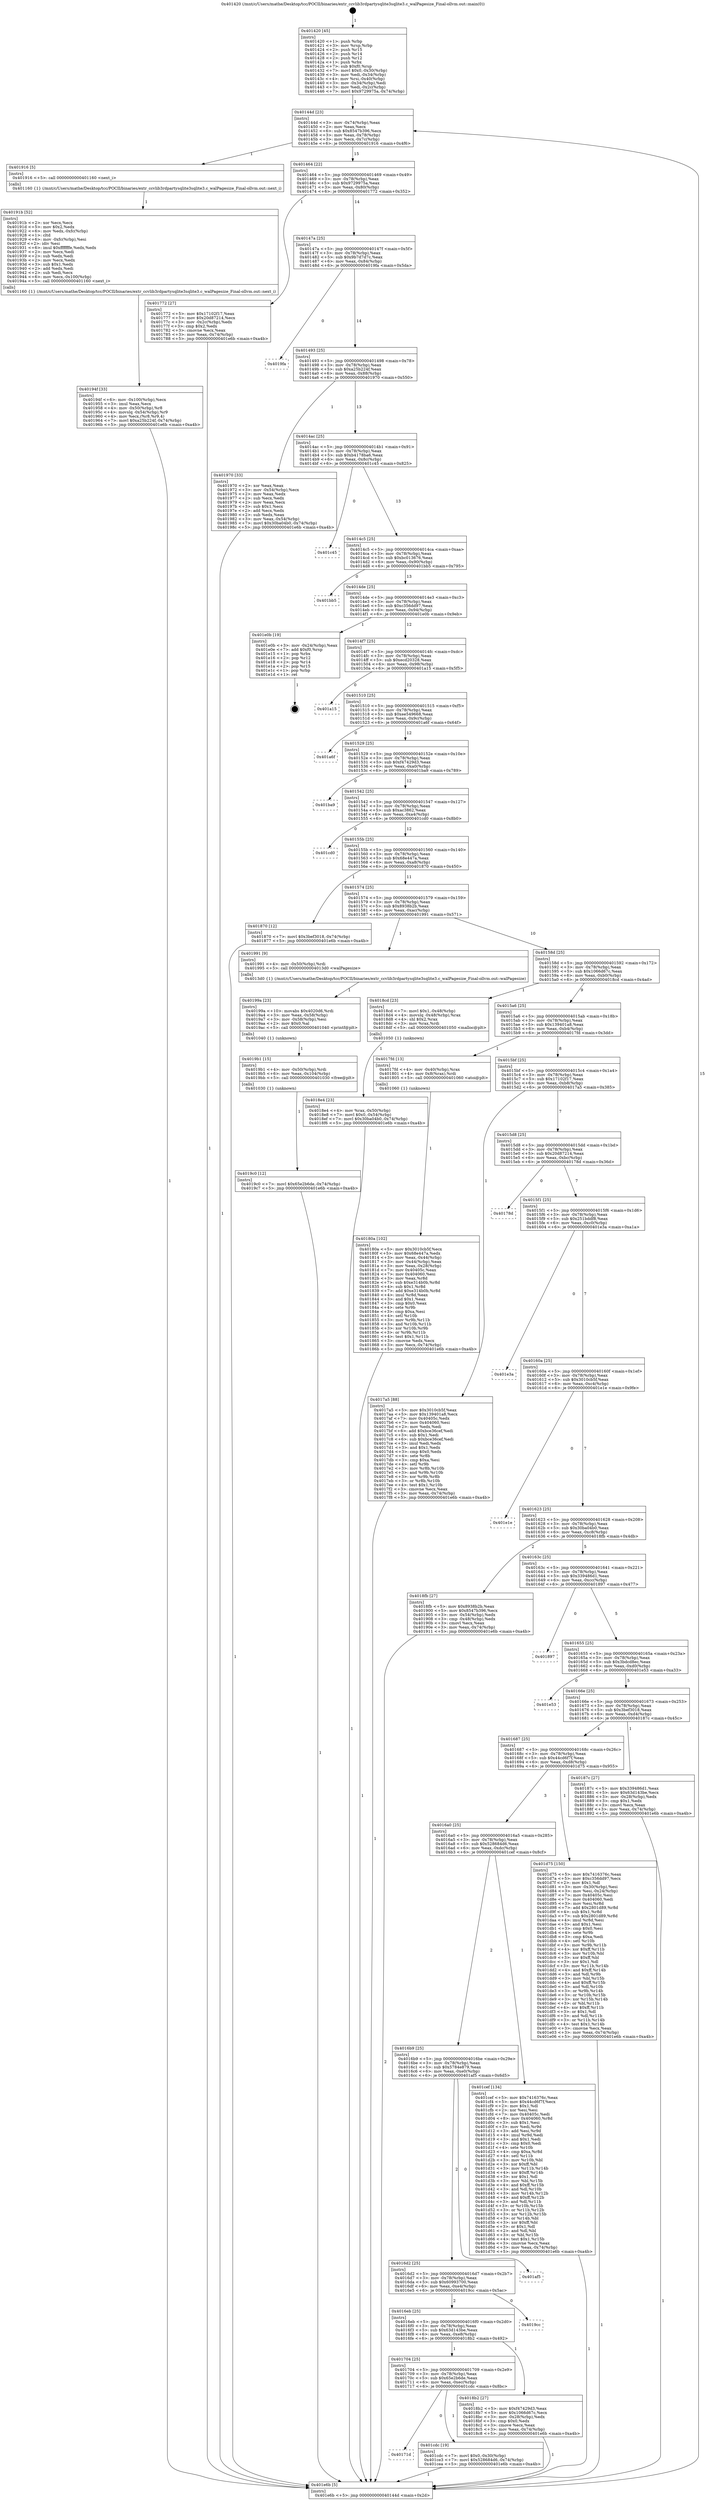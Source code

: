 digraph "0x401420" {
  label = "0x401420 (/mnt/c/Users/mathe/Desktop/tcc/POCII/binaries/extr_ccvlib3rdpartysqlite3sqlite3.c_walPagesize_Final-ollvm.out::main(0))"
  labelloc = "t"
  node[shape=record]

  Entry [label="",width=0.3,height=0.3,shape=circle,fillcolor=black,style=filled]
  "0x40144d" [label="{
     0x40144d [23]\l
     | [instrs]\l
     &nbsp;&nbsp;0x40144d \<+3\>: mov -0x74(%rbp),%eax\l
     &nbsp;&nbsp;0x401450 \<+2\>: mov %eax,%ecx\l
     &nbsp;&nbsp;0x401452 \<+6\>: sub $0x8547b396,%ecx\l
     &nbsp;&nbsp;0x401458 \<+3\>: mov %eax,-0x78(%rbp)\l
     &nbsp;&nbsp;0x40145b \<+3\>: mov %ecx,-0x7c(%rbp)\l
     &nbsp;&nbsp;0x40145e \<+6\>: je 0000000000401916 \<main+0x4f6\>\l
  }"]
  "0x401916" [label="{
     0x401916 [5]\l
     | [instrs]\l
     &nbsp;&nbsp;0x401916 \<+5\>: call 0000000000401160 \<next_i\>\l
     | [calls]\l
     &nbsp;&nbsp;0x401160 \{1\} (/mnt/c/Users/mathe/Desktop/tcc/POCII/binaries/extr_ccvlib3rdpartysqlite3sqlite3.c_walPagesize_Final-ollvm.out::next_i)\l
  }"]
  "0x401464" [label="{
     0x401464 [22]\l
     | [instrs]\l
     &nbsp;&nbsp;0x401464 \<+5\>: jmp 0000000000401469 \<main+0x49\>\l
     &nbsp;&nbsp;0x401469 \<+3\>: mov -0x78(%rbp),%eax\l
     &nbsp;&nbsp;0x40146c \<+5\>: sub $0x9729975a,%eax\l
     &nbsp;&nbsp;0x401471 \<+3\>: mov %eax,-0x80(%rbp)\l
     &nbsp;&nbsp;0x401474 \<+6\>: je 0000000000401772 \<main+0x352\>\l
  }"]
  Exit [label="",width=0.3,height=0.3,shape=circle,fillcolor=black,style=filled,peripheries=2]
  "0x401772" [label="{
     0x401772 [27]\l
     | [instrs]\l
     &nbsp;&nbsp;0x401772 \<+5\>: mov $0x17102f17,%eax\l
     &nbsp;&nbsp;0x401777 \<+5\>: mov $0x20d87214,%ecx\l
     &nbsp;&nbsp;0x40177c \<+3\>: mov -0x2c(%rbp),%edx\l
     &nbsp;&nbsp;0x40177f \<+3\>: cmp $0x2,%edx\l
     &nbsp;&nbsp;0x401782 \<+3\>: cmovne %ecx,%eax\l
     &nbsp;&nbsp;0x401785 \<+3\>: mov %eax,-0x74(%rbp)\l
     &nbsp;&nbsp;0x401788 \<+5\>: jmp 0000000000401e6b \<main+0xa4b\>\l
  }"]
  "0x40147a" [label="{
     0x40147a [25]\l
     | [instrs]\l
     &nbsp;&nbsp;0x40147a \<+5\>: jmp 000000000040147f \<main+0x5f\>\l
     &nbsp;&nbsp;0x40147f \<+3\>: mov -0x78(%rbp),%eax\l
     &nbsp;&nbsp;0x401482 \<+5\>: sub $0x9b7d7d7c,%eax\l
     &nbsp;&nbsp;0x401487 \<+6\>: mov %eax,-0x84(%rbp)\l
     &nbsp;&nbsp;0x40148d \<+6\>: je 00000000004019fa \<main+0x5da\>\l
  }"]
  "0x401e6b" [label="{
     0x401e6b [5]\l
     | [instrs]\l
     &nbsp;&nbsp;0x401e6b \<+5\>: jmp 000000000040144d \<main+0x2d\>\l
  }"]
  "0x401420" [label="{
     0x401420 [45]\l
     | [instrs]\l
     &nbsp;&nbsp;0x401420 \<+1\>: push %rbp\l
     &nbsp;&nbsp;0x401421 \<+3\>: mov %rsp,%rbp\l
     &nbsp;&nbsp;0x401424 \<+2\>: push %r15\l
     &nbsp;&nbsp;0x401426 \<+2\>: push %r14\l
     &nbsp;&nbsp;0x401428 \<+2\>: push %r12\l
     &nbsp;&nbsp;0x40142a \<+1\>: push %rbx\l
     &nbsp;&nbsp;0x40142b \<+7\>: sub $0xf0,%rsp\l
     &nbsp;&nbsp;0x401432 \<+7\>: movl $0x0,-0x30(%rbp)\l
     &nbsp;&nbsp;0x401439 \<+3\>: mov %edi,-0x34(%rbp)\l
     &nbsp;&nbsp;0x40143c \<+4\>: mov %rsi,-0x40(%rbp)\l
     &nbsp;&nbsp;0x401440 \<+3\>: mov -0x34(%rbp),%edi\l
     &nbsp;&nbsp;0x401443 \<+3\>: mov %edi,-0x2c(%rbp)\l
     &nbsp;&nbsp;0x401446 \<+7\>: movl $0x9729975a,-0x74(%rbp)\l
  }"]
  "0x40171d" [label="{
     0x40171d\l
  }", style=dashed]
  "0x4019fa" [label="{
     0x4019fa\l
  }", style=dashed]
  "0x401493" [label="{
     0x401493 [25]\l
     | [instrs]\l
     &nbsp;&nbsp;0x401493 \<+5\>: jmp 0000000000401498 \<main+0x78\>\l
     &nbsp;&nbsp;0x401498 \<+3\>: mov -0x78(%rbp),%eax\l
     &nbsp;&nbsp;0x40149b \<+5\>: sub $0xa25b224f,%eax\l
     &nbsp;&nbsp;0x4014a0 \<+6\>: mov %eax,-0x88(%rbp)\l
     &nbsp;&nbsp;0x4014a6 \<+6\>: je 0000000000401970 \<main+0x550\>\l
  }"]
  "0x401cdc" [label="{
     0x401cdc [19]\l
     | [instrs]\l
     &nbsp;&nbsp;0x401cdc \<+7\>: movl $0x0,-0x30(%rbp)\l
     &nbsp;&nbsp;0x401ce3 \<+7\>: movl $0x528684d6,-0x74(%rbp)\l
     &nbsp;&nbsp;0x401cea \<+5\>: jmp 0000000000401e6b \<main+0xa4b\>\l
  }"]
  "0x401970" [label="{
     0x401970 [33]\l
     | [instrs]\l
     &nbsp;&nbsp;0x401970 \<+2\>: xor %eax,%eax\l
     &nbsp;&nbsp;0x401972 \<+3\>: mov -0x54(%rbp),%ecx\l
     &nbsp;&nbsp;0x401975 \<+2\>: mov %eax,%edx\l
     &nbsp;&nbsp;0x401977 \<+2\>: sub %ecx,%edx\l
     &nbsp;&nbsp;0x401979 \<+2\>: mov %eax,%ecx\l
     &nbsp;&nbsp;0x40197b \<+3\>: sub $0x1,%ecx\l
     &nbsp;&nbsp;0x40197e \<+2\>: add %ecx,%edx\l
     &nbsp;&nbsp;0x401980 \<+2\>: sub %edx,%eax\l
     &nbsp;&nbsp;0x401982 \<+3\>: mov %eax,-0x54(%rbp)\l
     &nbsp;&nbsp;0x401985 \<+7\>: movl $0x30ba04b0,-0x74(%rbp)\l
     &nbsp;&nbsp;0x40198c \<+5\>: jmp 0000000000401e6b \<main+0xa4b\>\l
  }"]
  "0x4014ac" [label="{
     0x4014ac [25]\l
     | [instrs]\l
     &nbsp;&nbsp;0x4014ac \<+5\>: jmp 00000000004014b1 \<main+0x91\>\l
     &nbsp;&nbsp;0x4014b1 \<+3\>: mov -0x78(%rbp),%eax\l
     &nbsp;&nbsp;0x4014b4 \<+5\>: sub $0xb4178ba6,%eax\l
     &nbsp;&nbsp;0x4014b9 \<+6\>: mov %eax,-0x8c(%rbp)\l
     &nbsp;&nbsp;0x4014bf \<+6\>: je 0000000000401c45 \<main+0x825\>\l
  }"]
  "0x4019c0" [label="{
     0x4019c0 [12]\l
     | [instrs]\l
     &nbsp;&nbsp;0x4019c0 \<+7\>: movl $0x65e2b6de,-0x74(%rbp)\l
     &nbsp;&nbsp;0x4019c7 \<+5\>: jmp 0000000000401e6b \<main+0xa4b\>\l
  }"]
  "0x401c45" [label="{
     0x401c45\l
  }", style=dashed]
  "0x4014c5" [label="{
     0x4014c5 [25]\l
     | [instrs]\l
     &nbsp;&nbsp;0x4014c5 \<+5\>: jmp 00000000004014ca \<main+0xaa\>\l
     &nbsp;&nbsp;0x4014ca \<+3\>: mov -0x78(%rbp),%eax\l
     &nbsp;&nbsp;0x4014cd \<+5\>: sub $0xbc013676,%eax\l
     &nbsp;&nbsp;0x4014d2 \<+6\>: mov %eax,-0x90(%rbp)\l
     &nbsp;&nbsp;0x4014d8 \<+6\>: je 0000000000401bb5 \<main+0x795\>\l
  }"]
  "0x4019b1" [label="{
     0x4019b1 [15]\l
     | [instrs]\l
     &nbsp;&nbsp;0x4019b1 \<+4\>: mov -0x50(%rbp),%rdi\l
     &nbsp;&nbsp;0x4019b5 \<+6\>: mov %eax,-0x104(%rbp)\l
     &nbsp;&nbsp;0x4019bb \<+5\>: call 0000000000401030 \<free@plt\>\l
     | [calls]\l
     &nbsp;&nbsp;0x401030 \{1\} (unknown)\l
  }"]
  "0x401bb5" [label="{
     0x401bb5\l
  }", style=dashed]
  "0x4014de" [label="{
     0x4014de [25]\l
     | [instrs]\l
     &nbsp;&nbsp;0x4014de \<+5\>: jmp 00000000004014e3 \<main+0xc3\>\l
     &nbsp;&nbsp;0x4014e3 \<+3\>: mov -0x78(%rbp),%eax\l
     &nbsp;&nbsp;0x4014e6 \<+5\>: sub $0xc356dd97,%eax\l
     &nbsp;&nbsp;0x4014eb \<+6\>: mov %eax,-0x94(%rbp)\l
     &nbsp;&nbsp;0x4014f1 \<+6\>: je 0000000000401e0b \<main+0x9eb\>\l
  }"]
  "0x40199a" [label="{
     0x40199a [23]\l
     | [instrs]\l
     &nbsp;&nbsp;0x40199a \<+10\>: movabs $0x4020d6,%rdi\l
     &nbsp;&nbsp;0x4019a4 \<+3\>: mov %eax,-0x58(%rbp)\l
     &nbsp;&nbsp;0x4019a7 \<+3\>: mov -0x58(%rbp),%esi\l
     &nbsp;&nbsp;0x4019aa \<+2\>: mov $0x0,%al\l
     &nbsp;&nbsp;0x4019ac \<+5\>: call 0000000000401040 \<printf@plt\>\l
     | [calls]\l
     &nbsp;&nbsp;0x401040 \{1\} (unknown)\l
  }"]
  "0x401e0b" [label="{
     0x401e0b [19]\l
     | [instrs]\l
     &nbsp;&nbsp;0x401e0b \<+3\>: mov -0x24(%rbp),%eax\l
     &nbsp;&nbsp;0x401e0e \<+7\>: add $0xf0,%rsp\l
     &nbsp;&nbsp;0x401e15 \<+1\>: pop %rbx\l
     &nbsp;&nbsp;0x401e16 \<+2\>: pop %r12\l
     &nbsp;&nbsp;0x401e18 \<+2\>: pop %r14\l
     &nbsp;&nbsp;0x401e1a \<+2\>: pop %r15\l
     &nbsp;&nbsp;0x401e1c \<+1\>: pop %rbp\l
     &nbsp;&nbsp;0x401e1d \<+1\>: ret\l
  }"]
  "0x4014f7" [label="{
     0x4014f7 [25]\l
     | [instrs]\l
     &nbsp;&nbsp;0x4014f7 \<+5\>: jmp 00000000004014fc \<main+0xdc\>\l
     &nbsp;&nbsp;0x4014fc \<+3\>: mov -0x78(%rbp),%eax\l
     &nbsp;&nbsp;0x4014ff \<+5\>: sub $0xecd20328,%eax\l
     &nbsp;&nbsp;0x401504 \<+6\>: mov %eax,-0x98(%rbp)\l
     &nbsp;&nbsp;0x40150a \<+6\>: je 0000000000401a15 \<main+0x5f5\>\l
  }"]
  "0x40194f" [label="{
     0x40194f [33]\l
     | [instrs]\l
     &nbsp;&nbsp;0x40194f \<+6\>: mov -0x100(%rbp),%ecx\l
     &nbsp;&nbsp;0x401955 \<+3\>: imul %eax,%ecx\l
     &nbsp;&nbsp;0x401958 \<+4\>: mov -0x50(%rbp),%r8\l
     &nbsp;&nbsp;0x40195c \<+4\>: movslq -0x54(%rbp),%r9\l
     &nbsp;&nbsp;0x401960 \<+4\>: mov %ecx,(%r8,%r9,4)\l
     &nbsp;&nbsp;0x401964 \<+7\>: movl $0xa25b224f,-0x74(%rbp)\l
     &nbsp;&nbsp;0x40196b \<+5\>: jmp 0000000000401e6b \<main+0xa4b\>\l
  }"]
  "0x401a15" [label="{
     0x401a15\l
  }", style=dashed]
  "0x401510" [label="{
     0x401510 [25]\l
     | [instrs]\l
     &nbsp;&nbsp;0x401510 \<+5\>: jmp 0000000000401515 \<main+0xf5\>\l
     &nbsp;&nbsp;0x401515 \<+3\>: mov -0x78(%rbp),%eax\l
     &nbsp;&nbsp;0x401518 \<+5\>: sub $0xee549668,%eax\l
     &nbsp;&nbsp;0x40151d \<+6\>: mov %eax,-0x9c(%rbp)\l
     &nbsp;&nbsp;0x401523 \<+6\>: je 0000000000401a6f \<main+0x64f\>\l
  }"]
  "0x40191b" [label="{
     0x40191b [52]\l
     | [instrs]\l
     &nbsp;&nbsp;0x40191b \<+2\>: xor %ecx,%ecx\l
     &nbsp;&nbsp;0x40191d \<+5\>: mov $0x2,%edx\l
     &nbsp;&nbsp;0x401922 \<+6\>: mov %edx,-0xfc(%rbp)\l
     &nbsp;&nbsp;0x401928 \<+1\>: cltd\l
     &nbsp;&nbsp;0x401929 \<+6\>: mov -0xfc(%rbp),%esi\l
     &nbsp;&nbsp;0x40192f \<+2\>: idiv %esi\l
     &nbsp;&nbsp;0x401931 \<+6\>: imul $0xfffffffe,%edx,%edx\l
     &nbsp;&nbsp;0x401937 \<+2\>: mov %ecx,%edi\l
     &nbsp;&nbsp;0x401939 \<+2\>: sub %edx,%edi\l
     &nbsp;&nbsp;0x40193b \<+2\>: mov %ecx,%edx\l
     &nbsp;&nbsp;0x40193d \<+3\>: sub $0x1,%edx\l
     &nbsp;&nbsp;0x401940 \<+2\>: add %edx,%edi\l
     &nbsp;&nbsp;0x401942 \<+2\>: sub %edi,%ecx\l
     &nbsp;&nbsp;0x401944 \<+6\>: mov %ecx,-0x100(%rbp)\l
     &nbsp;&nbsp;0x40194a \<+5\>: call 0000000000401160 \<next_i\>\l
     | [calls]\l
     &nbsp;&nbsp;0x401160 \{1\} (/mnt/c/Users/mathe/Desktop/tcc/POCII/binaries/extr_ccvlib3rdpartysqlite3sqlite3.c_walPagesize_Final-ollvm.out::next_i)\l
  }"]
  "0x401a6f" [label="{
     0x401a6f\l
  }", style=dashed]
  "0x401529" [label="{
     0x401529 [25]\l
     | [instrs]\l
     &nbsp;&nbsp;0x401529 \<+5\>: jmp 000000000040152e \<main+0x10e\>\l
     &nbsp;&nbsp;0x40152e \<+3\>: mov -0x78(%rbp),%eax\l
     &nbsp;&nbsp;0x401531 \<+5\>: sub $0xf47429d3,%eax\l
     &nbsp;&nbsp;0x401536 \<+6\>: mov %eax,-0xa0(%rbp)\l
     &nbsp;&nbsp;0x40153c \<+6\>: je 0000000000401ba9 \<main+0x789\>\l
  }"]
  "0x4018e4" [label="{
     0x4018e4 [23]\l
     | [instrs]\l
     &nbsp;&nbsp;0x4018e4 \<+4\>: mov %rax,-0x50(%rbp)\l
     &nbsp;&nbsp;0x4018e8 \<+7\>: movl $0x0,-0x54(%rbp)\l
     &nbsp;&nbsp;0x4018ef \<+7\>: movl $0x30ba04b0,-0x74(%rbp)\l
     &nbsp;&nbsp;0x4018f6 \<+5\>: jmp 0000000000401e6b \<main+0xa4b\>\l
  }"]
  "0x401ba9" [label="{
     0x401ba9\l
  }", style=dashed]
  "0x401542" [label="{
     0x401542 [25]\l
     | [instrs]\l
     &nbsp;&nbsp;0x401542 \<+5\>: jmp 0000000000401547 \<main+0x127\>\l
     &nbsp;&nbsp;0x401547 \<+3\>: mov -0x78(%rbp),%eax\l
     &nbsp;&nbsp;0x40154a \<+5\>: sub $0xac3862,%eax\l
     &nbsp;&nbsp;0x40154f \<+6\>: mov %eax,-0xa4(%rbp)\l
     &nbsp;&nbsp;0x401555 \<+6\>: je 0000000000401cd0 \<main+0x8b0\>\l
  }"]
  "0x401704" [label="{
     0x401704 [25]\l
     | [instrs]\l
     &nbsp;&nbsp;0x401704 \<+5\>: jmp 0000000000401709 \<main+0x2e9\>\l
     &nbsp;&nbsp;0x401709 \<+3\>: mov -0x78(%rbp),%eax\l
     &nbsp;&nbsp;0x40170c \<+5\>: sub $0x65e2b6de,%eax\l
     &nbsp;&nbsp;0x401711 \<+6\>: mov %eax,-0xec(%rbp)\l
     &nbsp;&nbsp;0x401717 \<+6\>: je 0000000000401cdc \<main+0x8bc\>\l
  }"]
  "0x401cd0" [label="{
     0x401cd0\l
  }", style=dashed]
  "0x40155b" [label="{
     0x40155b [25]\l
     | [instrs]\l
     &nbsp;&nbsp;0x40155b \<+5\>: jmp 0000000000401560 \<main+0x140\>\l
     &nbsp;&nbsp;0x401560 \<+3\>: mov -0x78(%rbp),%eax\l
     &nbsp;&nbsp;0x401563 \<+5\>: sub $0x68e447a,%eax\l
     &nbsp;&nbsp;0x401568 \<+6\>: mov %eax,-0xa8(%rbp)\l
     &nbsp;&nbsp;0x40156e \<+6\>: je 0000000000401870 \<main+0x450\>\l
  }"]
  "0x4018b2" [label="{
     0x4018b2 [27]\l
     | [instrs]\l
     &nbsp;&nbsp;0x4018b2 \<+5\>: mov $0xf47429d3,%eax\l
     &nbsp;&nbsp;0x4018b7 \<+5\>: mov $0x1066d67c,%ecx\l
     &nbsp;&nbsp;0x4018bc \<+3\>: mov -0x28(%rbp),%edx\l
     &nbsp;&nbsp;0x4018bf \<+3\>: cmp $0x0,%edx\l
     &nbsp;&nbsp;0x4018c2 \<+3\>: cmove %ecx,%eax\l
     &nbsp;&nbsp;0x4018c5 \<+3\>: mov %eax,-0x74(%rbp)\l
     &nbsp;&nbsp;0x4018c8 \<+5\>: jmp 0000000000401e6b \<main+0xa4b\>\l
  }"]
  "0x401870" [label="{
     0x401870 [12]\l
     | [instrs]\l
     &nbsp;&nbsp;0x401870 \<+7\>: movl $0x3bef3018,-0x74(%rbp)\l
     &nbsp;&nbsp;0x401877 \<+5\>: jmp 0000000000401e6b \<main+0xa4b\>\l
  }"]
  "0x401574" [label="{
     0x401574 [25]\l
     | [instrs]\l
     &nbsp;&nbsp;0x401574 \<+5\>: jmp 0000000000401579 \<main+0x159\>\l
     &nbsp;&nbsp;0x401579 \<+3\>: mov -0x78(%rbp),%eax\l
     &nbsp;&nbsp;0x40157c \<+5\>: sub $0x8938b2b,%eax\l
     &nbsp;&nbsp;0x401581 \<+6\>: mov %eax,-0xac(%rbp)\l
     &nbsp;&nbsp;0x401587 \<+6\>: je 0000000000401991 \<main+0x571\>\l
  }"]
  "0x4016eb" [label="{
     0x4016eb [25]\l
     | [instrs]\l
     &nbsp;&nbsp;0x4016eb \<+5\>: jmp 00000000004016f0 \<main+0x2d0\>\l
     &nbsp;&nbsp;0x4016f0 \<+3\>: mov -0x78(%rbp),%eax\l
     &nbsp;&nbsp;0x4016f3 \<+5\>: sub $0x63d143be,%eax\l
     &nbsp;&nbsp;0x4016f8 \<+6\>: mov %eax,-0xe8(%rbp)\l
     &nbsp;&nbsp;0x4016fe \<+6\>: je 00000000004018b2 \<main+0x492\>\l
  }"]
  "0x401991" [label="{
     0x401991 [9]\l
     | [instrs]\l
     &nbsp;&nbsp;0x401991 \<+4\>: mov -0x50(%rbp),%rdi\l
     &nbsp;&nbsp;0x401995 \<+5\>: call 00000000004013d0 \<walPagesize\>\l
     | [calls]\l
     &nbsp;&nbsp;0x4013d0 \{1\} (/mnt/c/Users/mathe/Desktop/tcc/POCII/binaries/extr_ccvlib3rdpartysqlite3sqlite3.c_walPagesize_Final-ollvm.out::walPagesize)\l
  }"]
  "0x40158d" [label="{
     0x40158d [25]\l
     | [instrs]\l
     &nbsp;&nbsp;0x40158d \<+5\>: jmp 0000000000401592 \<main+0x172\>\l
     &nbsp;&nbsp;0x401592 \<+3\>: mov -0x78(%rbp),%eax\l
     &nbsp;&nbsp;0x401595 \<+5\>: sub $0x1066d67c,%eax\l
     &nbsp;&nbsp;0x40159a \<+6\>: mov %eax,-0xb0(%rbp)\l
     &nbsp;&nbsp;0x4015a0 \<+6\>: je 00000000004018cd \<main+0x4ad\>\l
  }"]
  "0x4019cc" [label="{
     0x4019cc\l
  }", style=dashed]
  "0x4018cd" [label="{
     0x4018cd [23]\l
     | [instrs]\l
     &nbsp;&nbsp;0x4018cd \<+7\>: movl $0x1,-0x48(%rbp)\l
     &nbsp;&nbsp;0x4018d4 \<+4\>: movslq -0x48(%rbp),%rax\l
     &nbsp;&nbsp;0x4018d8 \<+4\>: shl $0x2,%rax\l
     &nbsp;&nbsp;0x4018dc \<+3\>: mov %rax,%rdi\l
     &nbsp;&nbsp;0x4018df \<+5\>: call 0000000000401050 \<malloc@plt\>\l
     | [calls]\l
     &nbsp;&nbsp;0x401050 \{1\} (unknown)\l
  }"]
  "0x4015a6" [label="{
     0x4015a6 [25]\l
     | [instrs]\l
     &nbsp;&nbsp;0x4015a6 \<+5\>: jmp 00000000004015ab \<main+0x18b\>\l
     &nbsp;&nbsp;0x4015ab \<+3\>: mov -0x78(%rbp),%eax\l
     &nbsp;&nbsp;0x4015ae \<+5\>: sub $0x139401a8,%eax\l
     &nbsp;&nbsp;0x4015b3 \<+6\>: mov %eax,-0xb4(%rbp)\l
     &nbsp;&nbsp;0x4015b9 \<+6\>: je 00000000004017fd \<main+0x3dd\>\l
  }"]
  "0x4016d2" [label="{
     0x4016d2 [25]\l
     | [instrs]\l
     &nbsp;&nbsp;0x4016d2 \<+5\>: jmp 00000000004016d7 \<main+0x2b7\>\l
     &nbsp;&nbsp;0x4016d7 \<+3\>: mov -0x78(%rbp),%eax\l
     &nbsp;&nbsp;0x4016da \<+5\>: sub $0x60993700,%eax\l
     &nbsp;&nbsp;0x4016df \<+6\>: mov %eax,-0xe4(%rbp)\l
     &nbsp;&nbsp;0x4016e5 \<+6\>: je 00000000004019cc \<main+0x5ac\>\l
  }"]
  "0x4017fd" [label="{
     0x4017fd [13]\l
     | [instrs]\l
     &nbsp;&nbsp;0x4017fd \<+4\>: mov -0x40(%rbp),%rax\l
     &nbsp;&nbsp;0x401801 \<+4\>: mov 0x8(%rax),%rdi\l
     &nbsp;&nbsp;0x401805 \<+5\>: call 0000000000401060 \<atoi@plt\>\l
     | [calls]\l
     &nbsp;&nbsp;0x401060 \{1\} (unknown)\l
  }"]
  "0x4015bf" [label="{
     0x4015bf [25]\l
     | [instrs]\l
     &nbsp;&nbsp;0x4015bf \<+5\>: jmp 00000000004015c4 \<main+0x1a4\>\l
     &nbsp;&nbsp;0x4015c4 \<+3\>: mov -0x78(%rbp),%eax\l
     &nbsp;&nbsp;0x4015c7 \<+5\>: sub $0x17102f17,%eax\l
     &nbsp;&nbsp;0x4015cc \<+6\>: mov %eax,-0xb8(%rbp)\l
     &nbsp;&nbsp;0x4015d2 \<+6\>: je 00000000004017a5 \<main+0x385\>\l
  }"]
  "0x401af5" [label="{
     0x401af5\l
  }", style=dashed]
  "0x4017a5" [label="{
     0x4017a5 [88]\l
     | [instrs]\l
     &nbsp;&nbsp;0x4017a5 \<+5\>: mov $0x3010cb5f,%eax\l
     &nbsp;&nbsp;0x4017aa \<+5\>: mov $0x139401a8,%ecx\l
     &nbsp;&nbsp;0x4017af \<+7\>: mov 0x40405c,%edx\l
     &nbsp;&nbsp;0x4017b6 \<+7\>: mov 0x404060,%esi\l
     &nbsp;&nbsp;0x4017bd \<+2\>: mov %edx,%edi\l
     &nbsp;&nbsp;0x4017bf \<+6\>: add $0xbce36cef,%edi\l
     &nbsp;&nbsp;0x4017c5 \<+3\>: sub $0x1,%edi\l
     &nbsp;&nbsp;0x4017c8 \<+6\>: sub $0xbce36cef,%edi\l
     &nbsp;&nbsp;0x4017ce \<+3\>: imul %edi,%edx\l
     &nbsp;&nbsp;0x4017d1 \<+3\>: and $0x1,%edx\l
     &nbsp;&nbsp;0x4017d4 \<+3\>: cmp $0x0,%edx\l
     &nbsp;&nbsp;0x4017d7 \<+4\>: sete %r8b\l
     &nbsp;&nbsp;0x4017db \<+3\>: cmp $0xa,%esi\l
     &nbsp;&nbsp;0x4017de \<+4\>: setl %r9b\l
     &nbsp;&nbsp;0x4017e2 \<+3\>: mov %r8b,%r10b\l
     &nbsp;&nbsp;0x4017e5 \<+3\>: and %r9b,%r10b\l
     &nbsp;&nbsp;0x4017e8 \<+3\>: xor %r9b,%r8b\l
     &nbsp;&nbsp;0x4017eb \<+3\>: or %r8b,%r10b\l
     &nbsp;&nbsp;0x4017ee \<+4\>: test $0x1,%r10b\l
     &nbsp;&nbsp;0x4017f2 \<+3\>: cmovne %ecx,%eax\l
     &nbsp;&nbsp;0x4017f5 \<+3\>: mov %eax,-0x74(%rbp)\l
     &nbsp;&nbsp;0x4017f8 \<+5\>: jmp 0000000000401e6b \<main+0xa4b\>\l
  }"]
  "0x4015d8" [label="{
     0x4015d8 [25]\l
     | [instrs]\l
     &nbsp;&nbsp;0x4015d8 \<+5\>: jmp 00000000004015dd \<main+0x1bd\>\l
     &nbsp;&nbsp;0x4015dd \<+3\>: mov -0x78(%rbp),%eax\l
     &nbsp;&nbsp;0x4015e0 \<+5\>: sub $0x20d87214,%eax\l
     &nbsp;&nbsp;0x4015e5 \<+6\>: mov %eax,-0xbc(%rbp)\l
     &nbsp;&nbsp;0x4015eb \<+6\>: je 000000000040178d \<main+0x36d\>\l
  }"]
  "0x40180a" [label="{
     0x40180a [102]\l
     | [instrs]\l
     &nbsp;&nbsp;0x40180a \<+5\>: mov $0x3010cb5f,%ecx\l
     &nbsp;&nbsp;0x40180f \<+5\>: mov $0x68e447a,%edx\l
     &nbsp;&nbsp;0x401814 \<+3\>: mov %eax,-0x44(%rbp)\l
     &nbsp;&nbsp;0x401817 \<+3\>: mov -0x44(%rbp),%eax\l
     &nbsp;&nbsp;0x40181a \<+3\>: mov %eax,-0x28(%rbp)\l
     &nbsp;&nbsp;0x40181d \<+7\>: mov 0x40405c,%eax\l
     &nbsp;&nbsp;0x401824 \<+7\>: mov 0x404060,%esi\l
     &nbsp;&nbsp;0x40182b \<+3\>: mov %eax,%r8d\l
     &nbsp;&nbsp;0x40182e \<+7\>: sub $0xe314b0b,%r8d\l
     &nbsp;&nbsp;0x401835 \<+4\>: sub $0x1,%r8d\l
     &nbsp;&nbsp;0x401839 \<+7\>: add $0xe314b0b,%r8d\l
     &nbsp;&nbsp;0x401840 \<+4\>: imul %r8d,%eax\l
     &nbsp;&nbsp;0x401844 \<+3\>: and $0x1,%eax\l
     &nbsp;&nbsp;0x401847 \<+3\>: cmp $0x0,%eax\l
     &nbsp;&nbsp;0x40184a \<+4\>: sete %r9b\l
     &nbsp;&nbsp;0x40184e \<+3\>: cmp $0xa,%esi\l
     &nbsp;&nbsp;0x401851 \<+4\>: setl %r10b\l
     &nbsp;&nbsp;0x401855 \<+3\>: mov %r9b,%r11b\l
     &nbsp;&nbsp;0x401858 \<+3\>: and %r10b,%r11b\l
     &nbsp;&nbsp;0x40185b \<+3\>: xor %r10b,%r9b\l
     &nbsp;&nbsp;0x40185e \<+3\>: or %r9b,%r11b\l
     &nbsp;&nbsp;0x401861 \<+4\>: test $0x1,%r11b\l
     &nbsp;&nbsp;0x401865 \<+3\>: cmovne %edx,%ecx\l
     &nbsp;&nbsp;0x401868 \<+3\>: mov %ecx,-0x74(%rbp)\l
     &nbsp;&nbsp;0x40186b \<+5\>: jmp 0000000000401e6b \<main+0xa4b\>\l
  }"]
  "0x4016b9" [label="{
     0x4016b9 [25]\l
     | [instrs]\l
     &nbsp;&nbsp;0x4016b9 \<+5\>: jmp 00000000004016be \<main+0x29e\>\l
     &nbsp;&nbsp;0x4016be \<+3\>: mov -0x78(%rbp),%eax\l
     &nbsp;&nbsp;0x4016c1 \<+5\>: sub $0x5784e879,%eax\l
     &nbsp;&nbsp;0x4016c6 \<+6\>: mov %eax,-0xe0(%rbp)\l
     &nbsp;&nbsp;0x4016cc \<+6\>: je 0000000000401af5 \<main+0x6d5\>\l
  }"]
  "0x40178d" [label="{
     0x40178d\l
  }", style=dashed]
  "0x4015f1" [label="{
     0x4015f1 [25]\l
     | [instrs]\l
     &nbsp;&nbsp;0x4015f1 \<+5\>: jmp 00000000004015f6 \<main+0x1d6\>\l
     &nbsp;&nbsp;0x4015f6 \<+3\>: mov -0x78(%rbp),%eax\l
     &nbsp;&nbsp;0x4015f9 \<+5\>: sub $0x251bddf8,%eax\l
     &nbsp;&nbsp;0x4015fe \<+6\>: mov %eax,-0xc0(%rbp)\l
     &nbsp;&nbsp;0x401604 \<+6\>: je 0000000000401e3a \<main+0xa1a\>\l
  }"]
  "0x401cef" [label="{
     0x401cef [134]\l
     | [instrs]\l
     &nbsp;&nbsp;0x401cef \<+5\>: mov $0x7416376c,%eax\l
     &nbsp;&nbsp;0x401cf4 \<+5\>: mov $0x44cd6f7f,%ecx\l
     &nbsp;&nbsp;0x401cf9 \<+2\>: mov $0x1,%dl\l
     &nbsp;&nbsp;0x401cfb \<+2\>: xor %esi,%esi\l
     &nbsp;&nbsp;0x401cfd \<+7\>: mov 0x40405c,%edi\l
     &nbsp;&nbsp;0x401d04 \<+8\>: mov 0x404060,%r8d\l
     &nbsp;&nbsp;0x401d0c \<+3\>: sub $0x1,%esi\l
     &nbsp;&nbsp;0x401d0f \<+3\>: mov %edi,%r9d\l
     &nbsp;&nbsp;0x401d12 \<+3\>: add %esi,%r9d\l
     &nbsp;&nbsp;0x401d15 \<+4\>: imul %r9d,%edi\l
     &nbsp;&nbsp;0x401d19 \<+3\>: and $0x1,%edi\l
     &nbsp;&nbsp;0x401d1c \<+3\>: cmp $0x0,%edi\l
     &nbsp;&nbsp;0x401d1f \<+4\>: sete %r10b\l
     &nbsp;&nbsp;0x401d23 \<+4\>: cmp $0xa,%r8d\l
     &nbsp;&nbsp;0x401d27 \<+4\>: setl %r11b\l
     &nbsp;&nbsp;0x401d2b \<+3\>: mov %r10b,%bl\l
     &nbsp;&nbsp;0x401d2e \<+3\>: xor $0xff,%bl\l
     &nbsp;&nbsp;0x401d31 \<+3\>: mov %r11b,%r14b\l
     &nbsp;&nbsp;0x401d34 \<+4\>: xor $0xff,%r14b\l
     &nbsp;&nbsp;0x401d38 \<+3\>: xor $0x1,%dl\l
     &nbsp;&nbsp;0x401d3b \<+3\>: mov %bl,%r15b\l
     &nbsp;&nbsp;0x401d3e \<+4\>: and $0xff,%r15b\l
     &nbsp;&nbsp;0x401d42 \<+3\>: and %dl,%r10b\l
     &nbsp;&nbsp;0x401d45 \<+3\>: mov %r14b,%r12b\l
     &nbsp;&nbsp;0x401d48 \<+4\>: and $0xff,%r12b\l
     &nbsp;&nbsp;0x401d4c \<+3\>: and %dl,%r11b\l
     &nbsp;&nbsp;0x401d4f \<+3\>: or %r10b,%r15b\l
     &nbsp;&nbsp;0x401d52 \<+3\>: or %r11b,%r12b\l
     &nbsp;&nbsp;0x401d55 \<+3\>: xor %r12b,%r15b\l
     &nbsp;&nbsp;0x401d58 \<+3\>: or %r14b,%bl\l
     &nbsp;&nbsp;0x401d5b \<+3\>: xor $0xff,%bl\l
     &nbsp;&nbsp;0x401d5e \<+3\>: or $0x1,%dl\l
     &nbsp;&nbsp;0x401d61 \<+2\>: and %dl,%bl\l
     &nbsp;&nbsp;0x401d63 \<+3\>: or %bl,%r15b\l
     &nbsp;&nbsp;0x401d66 \<+4\>: test $0x1,%r15b\l
     &nbsp;&nbsp;0x401d6a \<+3\>: cmovne %ecx,%eax\l
     &nbsp;&nbsp;0x401d6d \<+3\>: mov %eax,-0x74(%rbp)\l
     &nbsp;&nbsp;0x401d70 \<+5\>: jmp 0000000000401e6b \<main+0xa4b\>\l
  }"]
  "0x401e3a" [label="{
     0x401e3a\l
  }", style=dashed]
  "0x40160a" [label="{
     0x40160a [25]\l
     | [instrs]\l
     &nbsp;&nbsp;0x40160a \<+5\>: jmp 000000000040160f \<main+0x1ef\>\l
     &nbsp;&nbsp;0x40160f \<+3\>: mov -0x78(%rbp),%eax\l
     &nbsp;&nbsp;0x401612 \<+5\>: sub $0x3010cb5f,%eax\l
     &nbsp;&nbsp;0x401617 \<+6\>: mov %eax,-0xc4(%rbp)\l
     &nbsp;&nbsp;0x40161d \<+6\>: je 0000000000401e1e \<main+0x9fe\>\l
  }"]
  "0x4016a0" [label="{
     0x4016a0 [25]\l
     | [instrs]\l
     &nbsp;&nbsp;0x4016a0 \<+5\>: jmp 00000000004016a5 \<main+0x285\>\l
     &nbsp;&nbsp;0x4016a5 \<+3\>: mov -0x78(%rbp),%eax\l
     &nbsp;&nbsp;0x4016a8 \<+5\>: sub $0x528684d6,%eax\l
     &nbsp;&nbsp;0x4016ad \<+6\>: mov %eax,-0xdc(%rbp)\l
     &nbsp;&nbsp;0x4016b3 \<+6\>: je 0000000000401cef \<main+0x8cf\>\l
  }"]
  "0x401e1e" [label="{
     0x401e1e\l
  }", style=dashed]
  "0x401623" [label="{
     0x401623 [25]\l
     | [instrs]\l
     &nbsp;&nbsp;0x401623 \<+5\>: jmp 0000000000401628 \<main+0x208\>\l
     &nbsp;&nbsp;0x401628 \<+3\>: mov -0x78(%rbp),%eax\l
     &nbsp;&nbsp;0x40162b \<+5\>: sub $0x30ba04b0,%eax\l
     &nbsp;&nbsp;0x401630 \<+6\>: mov %eax,-0xc8(%rbp)\l
     &nbsp;&nbsp;0x401636 \<+6\>: je 00000000004018fb \<main+0x4db\>\l
  }"]
  "0x401d75" [label="{
     0x401d75 [150]\l
     | [instrs]\l
     &nbsp;&nbsp;0x401d75 \<+5\>: mov $0x7416376c,%eax\l
     &nbsp;&nbsp;0x401d7a \<+5\>: mov $0xc356dd97,%ecx\l
     &nbsp;&nbsp;0x401d7f \<+2\>: mov $0x1,%dl\l
     &nbsp;&nbsp;0x401d81 \<+3\>: mov -0x30(%rbp),%esi\l
     &nbsp;&nbsp;0x401d84 \<+3\>: mov %esi,-0x24(%rbp)\l
     &nbsp;&nbsp;0x401d87 \<+7\>: mov 0x40405c,%esi\l
     &nbsp;&nbsp;0x401d8e \<+7\>: mov 0x404060,%edi\l
     &nbsp;&nbsp;0x401d95 \<+3\>: mov %esi,%r8d\l
     &nbsp;&nbsp;0x401d98 \<+7\>: add $0x2801d89,%r8d\l
     &nbsp;&nbsp;0x401d9f \<+4\>: sub $0x1,%r8d\l
     &nbsp;&nbsp;0x401da3 \<+7\>: sub $0x2801d89,%r8d\l
     &nbsp;&nbsp;0x401daa \<+4\>: imul %r8d,%esi\l
     &nbsp;&nbsp;0x401dae \<+3\>: and $0x1,%esi\l
     &nbsp;&nbsp;0x401db1 \<+3\>: cmp $0x0,%esi\l
     &nbsp;&nbsp;0x401db4 \<+4\>: sete %r9b\l
     &nbsp;&nbsp;0x401db8 \<+3\>: cmp $0xa,%edi\l
     &nbsp;&nbsp;0x401dbb \<+4\>: setl %r10b\l
     &nbsp;&nbsp;0x401dbf \<+3\>: mov %r9b,%r11b\l
     &nbsp;&nbsp;0x401dc2 \<+4\>: xor $0xff,%r11b\l
     &nbsp;&nbsp;0x401dc6 \<+3\>: mov %r10b,%bl\l
     &nbsp;&nbsp;0x401dc9 \<+3\>: xor $0xff,%bl\l
     &nbsp;&nbsp;0x401dcc \<+3\>: xor $0x1,%dl\l
     &nbsp;&nbsp;0x401dcf \<+3\>: mov %r11b,%r14b\l
     &nbsp;&nbsp;0x401dd2 \<+4\>: and $0xff,%r14b\l
     &nbsp;&nbsp;0x401dd6 \<+3\>: and %dl,%r9b\l
     &nbsp;&nbsp;0x401dd9 \<+3\>: mov %bl,%r15b\l
     &nbsp;&nbsp;0x401ddc \<+4\>: and $0xff,%r15b\l
     &nbsp;&nbsp;0x401de0 \<+3\>: and %dl,%r10b\l
     &nbsp;&nbsp;0x401de3 \<+3\>: or %r9b,%r14b\l
     &nbsp;&nbsp;0x401de6 \<+3\>: or %r10b,%r15b\l
     &nbsp;&nbsp;0x401de9 \<+3\>: xor %r15b,%r14b\l
     &nbsp;&nbsp;0x401dec \<+3\>: or %bl,%r11b\l
     &nbsp;&nbsp;0x401def \<+4\>: xor $0xff,%r11b\l
     &nbsp;&nbsp;0x401df3 \<+3\>: or $0x1,%dl\l
     &nbsp;&nbsp;0x401df6 \<+3\>: and %dl,%r11b\l
     &nbsp;&nbsp;0x401df9 \<+3\>: or %r11b,%r14b\l
     &nbsp;&nbsp;0x401dfc \<+4\>: test $0x1,%r14b\l
     &nbsp;&nbsp;0x401e00 \<+3\>: cmovne %ecx,%eax\l
     &nbsp;&nbsp;0x401e03 \<+3\>: mov %eax,-0x74(%rbp)\l
     &nbsp;&nbsp;0x401e06 \<+5\>: jmp 0000000000401e6b \<main+0xa4b\>\l
  }"]
  "0x4018fb" [label="{
     0x4018fb [27]\l
     | [instrs]\l
     &nbsp;&nbsp;0x4018fb \<+5\>: mov $0x8938b2b,%eax\l
     &nbsp;&nbsp;0x401900 \<+5\>: mov $0x8547b396,%ecx\l
     &nbsp;&nbsp;0x401905 \<+3\>: mov -0x54(%rbp),%edx\l
     &nbsp;&nbsp;0x401908 \<+3\>: cmp -0x48(%rbp),%edx\l
     &nbsp;&nbsp;0x40190b \<+3\>: cmovl %ecx,%eax\l
     &nbsp;&nbsp;0x40190e \<+3\>: mov %eax,-0x74(%rbp)\l
     &nbsp;&nbsp;0x401911 \<+5\>: jmp 0000000000401e6b \<main+0xa4b\>\l
  }"]
  "0x40163c" [label="{
     0x40163c [25]\l
     | [instrs]\l
     &nbsp;&nbsp;0x40163c \<+5\>: jmp 0000000000401641 \<main+0x221\>\l
     &nbsp;&nbsp;0x401641 \<+3\>: mov -0x78(%rbp),%eax\l
     &nbsp;&nbsp;0x401644 \<+5\>: sub $0x339486d1,%eax\l
     &nbsp;&nbsp;0x401649 \<+6\>: mov %eax,-0xcc(%rbp)\l
     &nbsp;&nbsp;0x40164f \<+6\>: je 0000000000401897 \<main+0x477\>\l
  }"]
  "0x401687" [label="{
     0x401687 [25]\l
     | [instrs]\l
     &nbsp;&nbsp;0x401687 \<+5\>: jmp 000000000040168c \<main+0x26c\>\l
     &nbsp;&nbsp;0x40168c \<+3\>: mov -0x78(%rbp),%eax\l
     &nbsp;&nbsp;0x40168f \<+5\>: sub $0x44cd6f7f,%eax\l
     &nbsp;&nbsp;0x401694 \<+6\>: mov %eax,-0xd8(%rbp)\l
     &nbsp;&nbsp;0x40169a \<+6\>: je 0000000000401d75 \<main+0x955\>\l
  }"]
  "0x401897" [label="{
     0x401897\l
  }", style=dashed]
  "0x401655" [label="{
     0x401655 [25]\l
     | [instrs]\l
     &nbsp;&nbsp;0x401655 \<+5\>: jmp 000000000040165a \<main+0x23a\>\l
     &nbsp;&nbsp;0x40165a \<+3\>: mov -0x78(%rbp),%eax\l
     &nbsp;&nbsp;0x40165d \<+5\>: sub $0x3bdcd8ec,%eax\l
     &nbsp;&nbsp;0x401662 \<+6\>: mov %eax,-0xd0(%rbp)\l
     &nbsp;&nbsp;0x401668 \<+6\>: je 0000000000401e53 \<main+0xa33\>\l
  }"]
  "0x40187c" [label="{
     0x40187c [27]\l
     | [instrs]\l
     &nbsp;&nbsp;0x40187c \<+5\>: mov $0x339486d1,%eax\l
     &nbsp;&nbsp;0x401881 \<+5\>: mov $0x63d143be,%ecx\l
     &nbsp;&nbsp;0x401886 \<+3\>: mov -0x28(%rbp),%edx\l
     &nbsp;&nbsp;0x401889 \<+3\>: cmp $0x1,%edx\l
     &nbsp;&nbsp;0x40188c \<+3\>: cmovl %ecx,%eax\l
     &nbsp;&nbsp;0x40188f \<+3\>: mov %eax,-0x74(%rbp)\l
     &nbsp;&nbsp;0x401892 \<+5\>: jmp 0000000000401e6b \<main+0xa4b\>\l
  }"]
  "0x401e53" [label="{
     0x401e53\l
  }", style=dashed]
  "0x40166e" [label="{
     0x40166e [25]\l
     | [instrs]\l
     &nbsp;&nbsp;0x40166e \<+5\>: jmp 0000000000401673 \<main+0x253\>\l
     &nbsp;&nbsp;0x401673 \<+3\>: mov -0x78(%rbp),%eax\l
     &nbsp;&nbsp;0x401676 \<+5\>: sub $0x3bef3018,%eax\l
     &nbsp;&nbsp;0x40167b \<+6\>: mov %eax,-0xd4(%rbp)\l
     &nbsp;&nbsp;0x401681 \<+6\>: je 000000000040187c \<main+0x45c\>\l
  }"]
  Entry -> "0x401420" [label=" 1"]
  "0x40144d" -> "0x401916" [label=" 1"]
  "0x40144d" -> "0x401464" [label=" 15"]
  "0x401e0b" -> Exit [label=" 1"]
  "0x401464" -> "0x401772" [label=" 1"]
  "0x401464" -> "0x40147a" [label=" 14"]
  "0x401772" -> "0x401e6b" [label=" 1"]
  "0x401420" -> "0x40144d" [label=" 1"]
  "0x401e6b" -> "0x40144d" [label=" 15"]
  "0x401d75" -> "0x401e6b" [label=" 1"]
  "0x40147a" -> "0x4019fa" [label=" 0"]
  "0x40147a" -> "0x401493" [label=" 14"]
  "0x401cef" -> "0x401e6b" [label=" 1"]
  "0x401493" -> "0x401970" [label=" 1"]
  "0x401493" -> "0x4014ac" [label=" 13"]
  "0x401cdc" -> "0x401e6b" [label=" 1"]
  "0x4014ac" -> "0x401c45" [label=" 0"]
  "0x4014ac" -> "0x4014c5" [label=" 13"]
  "0x401704" -> "0x401cdc" [label=" 1"]
  "0x4014c5" -> "0x401bb5" [label=" 0"]
  "0x4014c5" -> "0x4014de" [label=" 13"]
  "0x401704" -> "0x40171d" [label=" 0"]
  "0x4014de" -> "0x401e0b" [label=" 1"]
  "0x4014de" -> "0x4014f7" [label=" 12"]
  "0x4019c0" -> "0x401e6b" [label=" 1"]
  "0x4014f7" -> "0x401a15" [label=" 0"]
  "0x4014f7" -> "0x401510" [label=" 12"]
  "0x4019b1" -> "0x4019c0" [label=" 1"]
  "0x401510" -> "0x401a6f" [label=" 0"]
  "0x401510" -> "0x401529" [label=" 12"]
  "0x40199a" -> "0x4019b1" [label=" 1"]
  "0x401529" -> "0x401ba9" [label=" 0"]
  "0x401529" -> "0x401542" [label=" 12"]
  "0x401991" -> "0x40199a" [label=" 1"]
  "0x401542" -> "0x401cd0" [label=" 0"]
  "0x401542" -> "0x40155b" [label=" 12"]
  "0x401970" -> "0x401e6b" [label=" 1"]
  "0x40155b" -> "0x401870" [label=" 1"]
  "0x40155b" -> "0x401574" [label=" 11"]
  "0x40194f" -> "0x401e6b" [label=" 1"]
  "0x401574" -> "0x401991" [label=" 1"]
  "0x401574" -> "0x40158d" [label=" 10"]
  "0x401916" -> "0x40191b" [label=" 1"]
  "0x40158d" -> "0x4018cd" [label=" 1"]
  "0x40158d" -> "0x4015a6" [label=" 9"]
  "0x4018fb" -> "0x401e6b" [label=" 2"]
  "0x4015a6" -> "0x4017fd" [label=" 1"]
  "0x4015a6" -> "0x4015bf" [label=" 8"]
  "0x4018cd" -> "0x4018e4" [label=" 1"]
  "0x4015bf" -> "0x4017a5" [label=" 1"]
  "0x4015bf" -> "0x4015d8" [label=" 7"]
  "0x4017a5" -> "0x401e6b" [label=" 1"]
  "0x4017fd" -> "0x40180a" [label=" 1"]
  "0x40180a" -> "0x401e6b" [label=" 1"]
  "0x401870" -> "0x401e6b" [label=" 1"]
  "0x4018b2" -> "0x401e6b" [label=" 1"]
  "0x4015d8" -> "0x40178d" [label=" 0"]
  "0x4015d8" -> "0x4015f1" [label=" 7"]
  "0x4016eb" -> "0x4018b2" [label=" 1"]
  "0x4015f1" -> "0x401e3a" [label=" 0"]
  "0x4015f1" -> "0x40160a" [label=" 7"]
  "0x40191b" -> "0x40194f" [label=" 1"]
  "0x40160a" -> "0x401e1e" [label=" 0"]
  "0x40160a" -> "0x401623" [label=" 7"]
  "0x4016d2" -> "0x4019cc" [label=" 0"]
  "0x401623" -> "0x4018fb" [label=" 2"]
  "0x401623" -> "0x40163c" [label=" 5"]
  "0x4018e4" -> "0x401e6b" [label=" 1"]
  "0x40163c" -> "0x401897" [label=" 0"]
  "0x40163c" -> "0x401655" [label=" 5"]
  "0x4016b9" -> "0x401af5" [label=" 0"]
  "0x401655" -> "0x401e53" [label=" 0"]
  "0x401655" -> "0x40166e" [label=" 5"]
  "0x4016eb" -> "0x401704" [label=" 1"]
  "0x40166e" -> "0x40187c" [label=" 1"]
  "0x40166e" -> "0x401687" [label=" 4"]
  "0x40187c" -> "0x401e6b" [label=" 1"]
  "0x4016b9" -> "0x4016d2" [label=" 2"]
  "0x401687" -> "0x401d75" [label=" 1"]
  "0x401687" -> "0x4016a0" [label=" 3"]
  "0x4016d2" -> "0x4016eb" [label=" 2"]
  "0x4016a0" -> "0x401cef" [label=" 1"]
  "0x4016a0" -> "0x4016b9" [label=" 2"]
}
